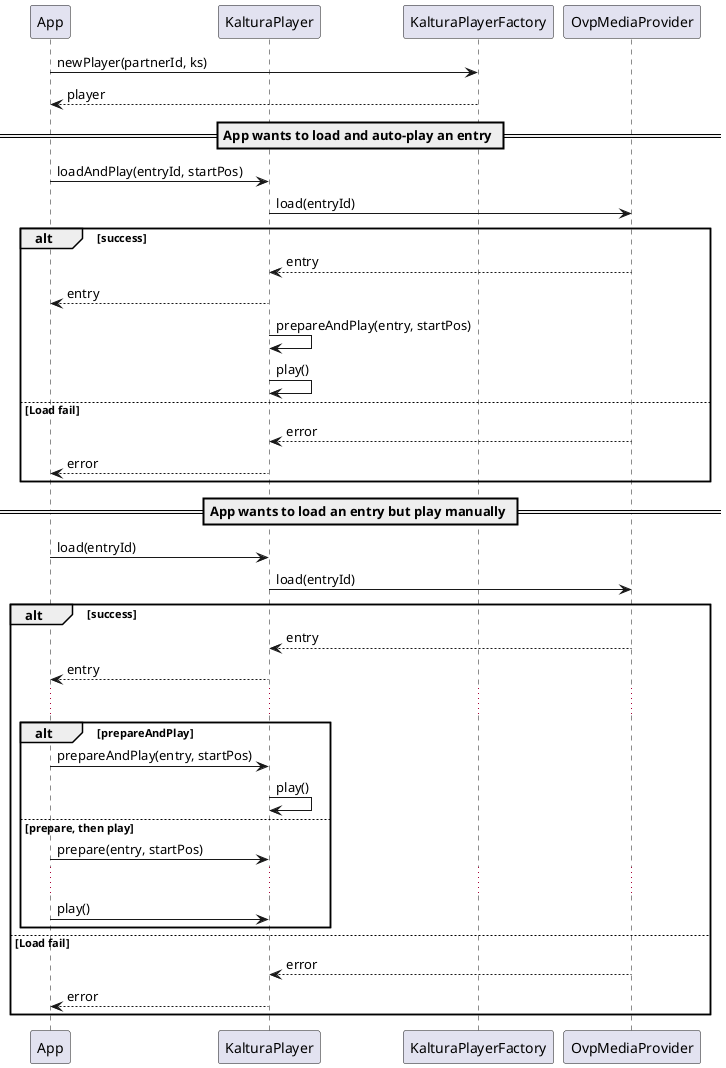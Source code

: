 @startuml

participant App as app
participant KalturaPlayer as player 
participant KalturaPlayerFactory as factory
participant OvpMediaProvider as provider

app->factory: newPlayer(partnerId, ks)
factory-->app: player

== App wants to load and auto-play an entry ==

app->player: loadAndPlay(entryId, startPos)
player->provider: load(entryId)
alt success
    provider-->player: entry
    player-->app: entry
    player->player: prepareAndPlay(entry, startPos)
    player->player: play()
else Load fail
    provider-->player: error
    player-->app: error
end

== App wants to load an entry but play manually ==

app->player: load(entryId)
player->provider: load(entryId)
alt success
    provider-->player: entry
    player-->app: entry
    ...
    alt prepareAndPlay
        app->player: prepareAndPlay(entry, startPos)
        player->player: play()
    else prepare, then play
        app->player: prepare(entry, startPos)
        ...
        app->player: play()
    end
else Load fail
    provider-->player: error
    player-->app: error
end

@enduml
